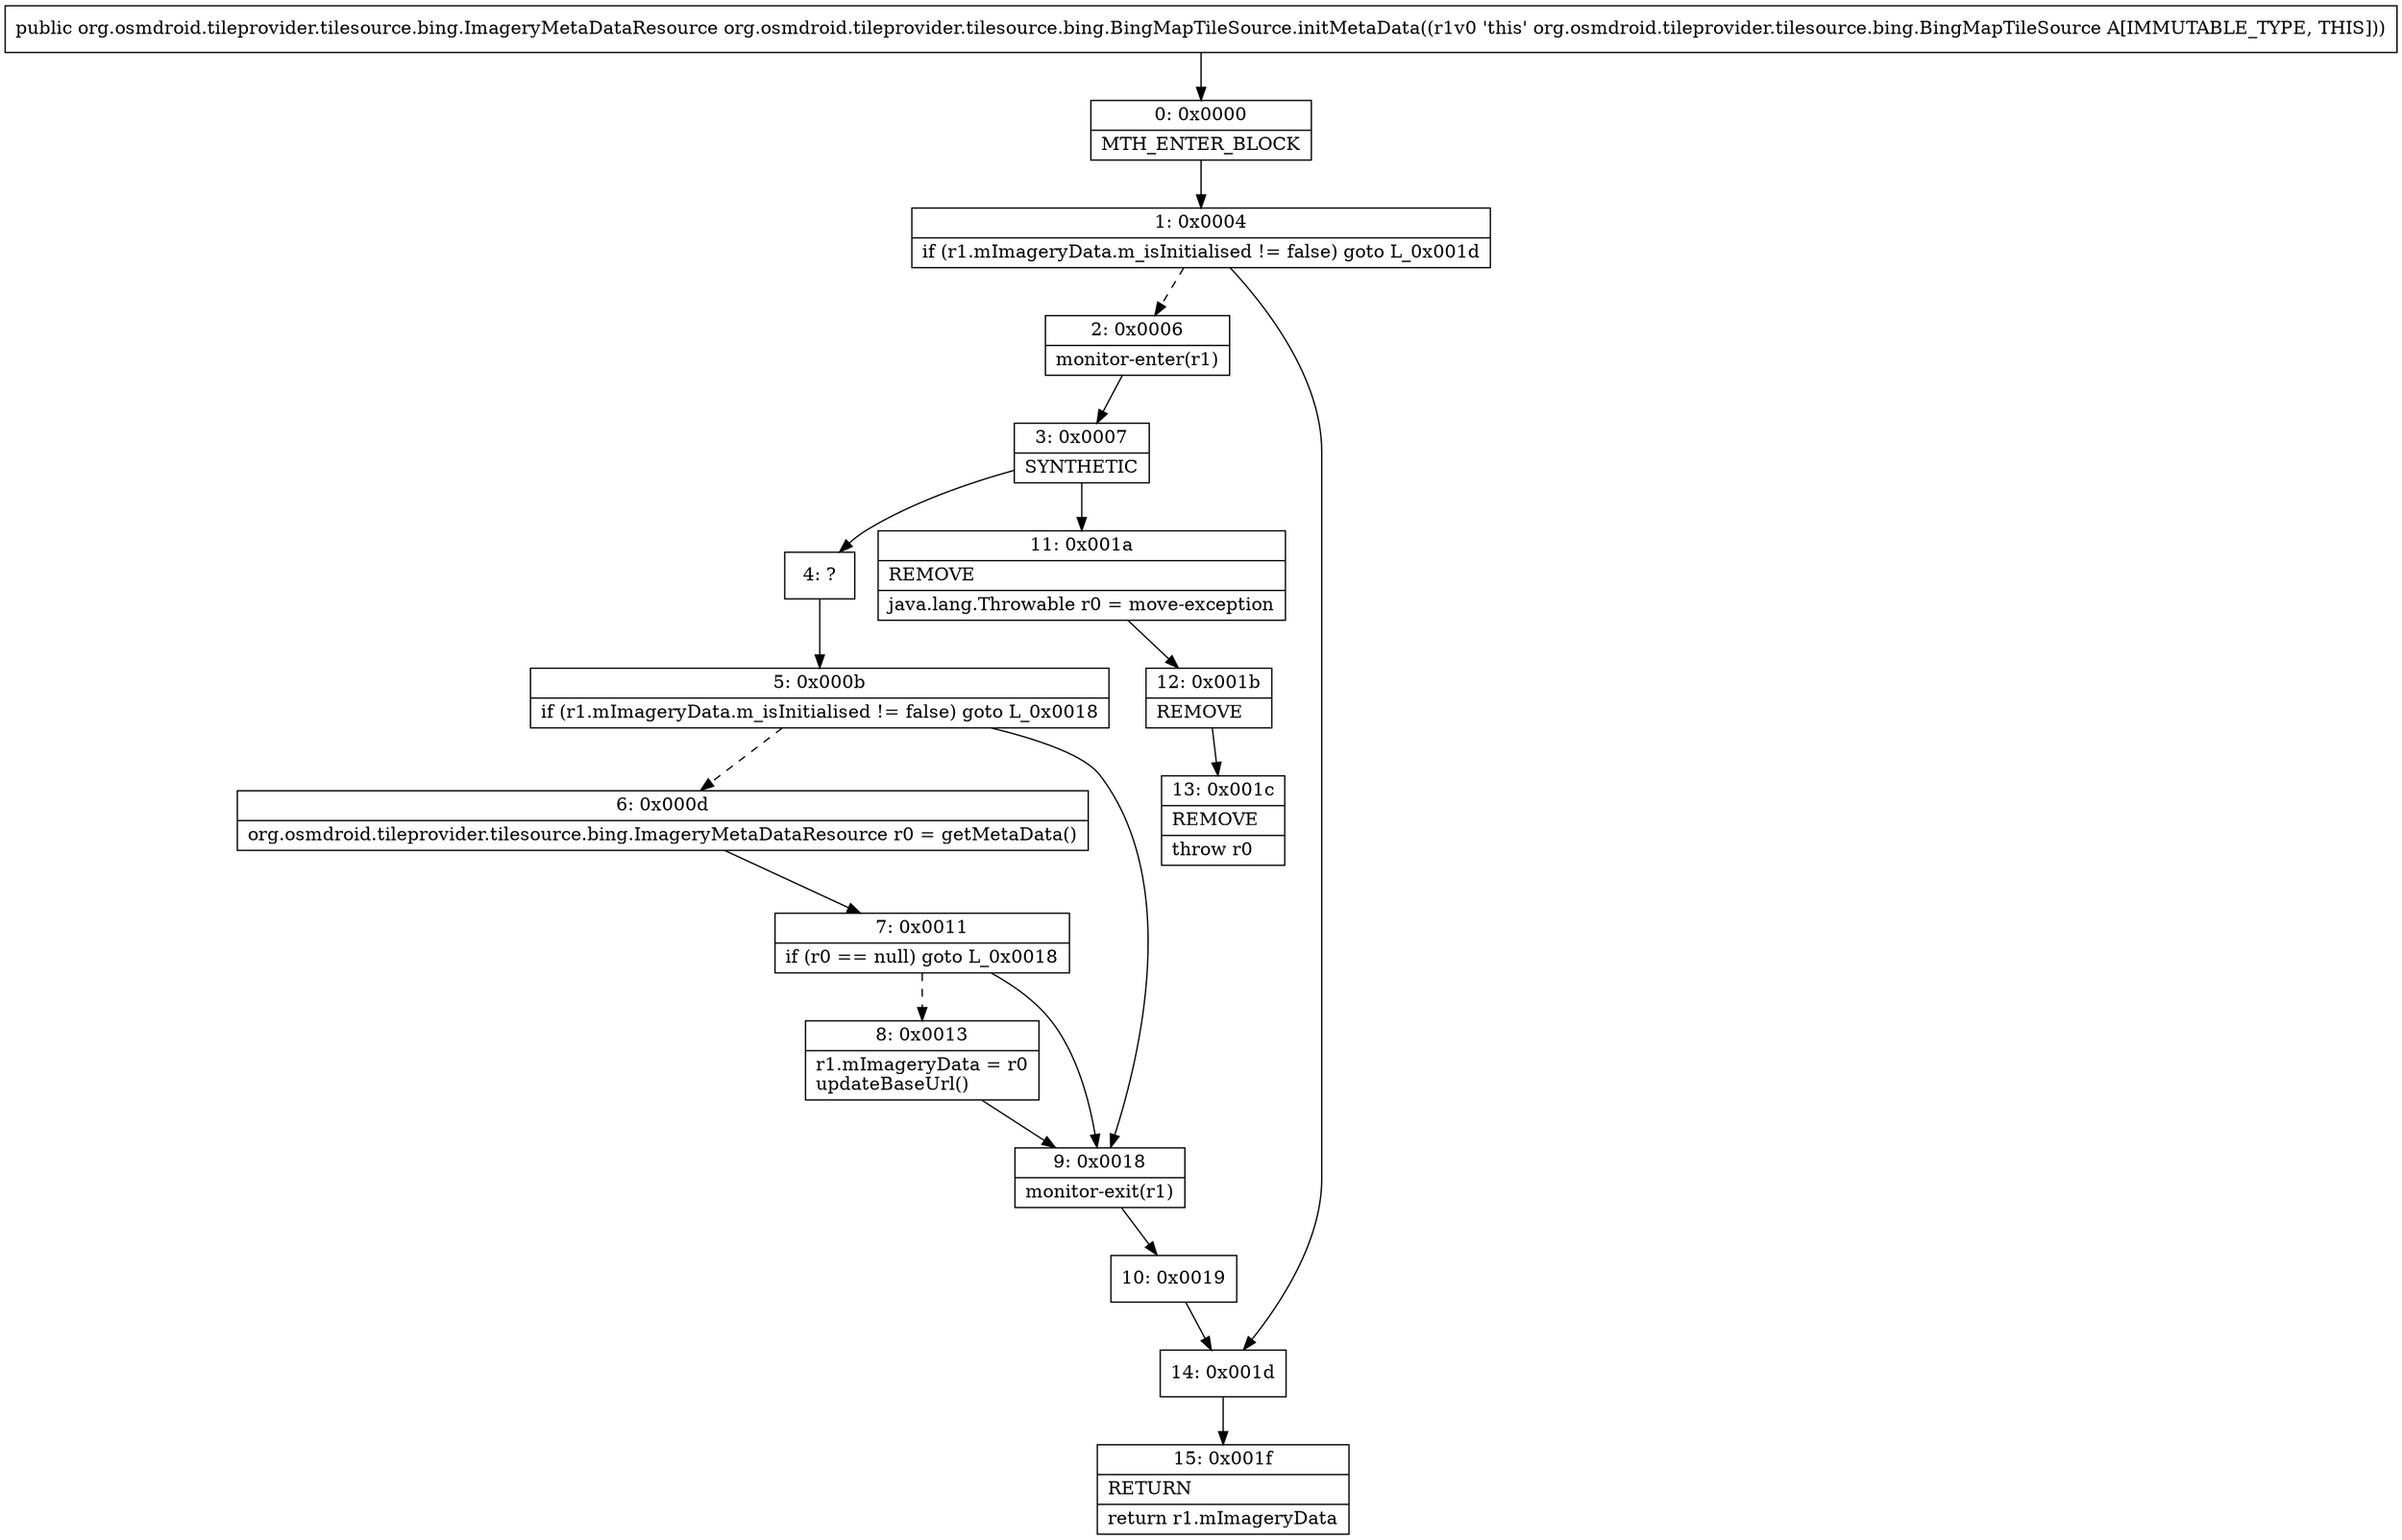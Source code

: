 digraph "CFG fororg.osmdroid.tileprovider.tilesource.bing.BingMapTileSource.initMetaData()Lorg\/osmdroid\/tileprovider\/tilesource\/bing\/ImageryMetaDataResource;" {
Node_0 [shape=record,label="{0\:\ 0x0000|MTH_ENTER_BLOCK\l}"];
Node_1 [shape=record,label="{1\:\ 0x0004|if (r1.mImageryData.m_isInitialised != false) goto L_0x001d\l}"];
Node_2 [shape=record,label="{2\:\ 0x0006|monitor\-enter(r1)\l}"];
Node_3 [shape=record,label="{3\:\ 0x0007|SYNTHETIC\l}"];
Node_4 [shape=record,label="{4\:\ ?}"];
Node_5 [shape=record,label="{5\:\ 0x000b|if (r1.mImageryData.m_isInitialised != false) goto L_0x0018\l}"];
Node_6 [shape=record,label="{6\:\ 0x000d|org.osmdroid.tileprovider.tilesource.bing.ImageryMetaDataResource r0 = getMetaData()\l}"];
Node_7 [shape=record,label="{7\:\ 0x0011|if (r0 == null) goto L_0x0018\l}"];
Node_8 [shape=record,label="{8\:\ 0x0013|r1.mImageryData = r0\lupdateBaseUrl()\l}"];
Node_9 [shape=record,label="{9\:\ 0x0018|monitor\-exit(r1)\l}"];
Node_10 [shape=record,label="{10\:\ 0x0019}"];
Node_11 [shape=record,label="{11\:\ 0x001a|REMOVE\l|java.lang.Throwable r0 = move\-exception\l}"];
Node_12 [shape=record,label="{12\:\ 0x001b|REMOVE\l}"];
Node_13 [shape=record,label="{13\:\ 0x001c|REMOVE\l|throw r0\l}"];
Node_14 [shape=record,label="{14\:\ 0x001d}"];
Node_15 [shape=record,label="{15\:\ 0x001f|RETURN\l|return r1.mImageryData\l}"];
MethodNode[shape=record,label="{public org.osmdroid.tileprovider.tilesource.bing.ImageryMetaDataResource org.osmdroid.tileprovider.tilesource.bing.BingMapTileSource.initMetaData((r1v0 'this' org.osmdroid.tileprovider.tilesource.bing.BingMapTileSource A[IMMUTABLE_TYPE, THIS])) }"];
MethodNode -> Node_0;
Node_0 -> Node_1;
Node_1 -> Node_2[style=dashed];
Node_1 -> Node_14;
Node_2 -> Node_3;
Node_3 -> Node_4;
Node_3 -> Node_11;
Node_4 -> Node_5;
Node_5 -> Node_6[style=dashed];
Node_5 -> Node_9;
Node_6 -> Node_7;
Node_7 -> Node_8[style=dashed];
Node_7 -> Node_9;
Node_8 -> Node_9;
Node_9 -> Node_10;
Node_10 -> Node_14;
Node_11 -> Node_12;
Node_12 -> Node_13;
Node_14 -> Node_15;
}

